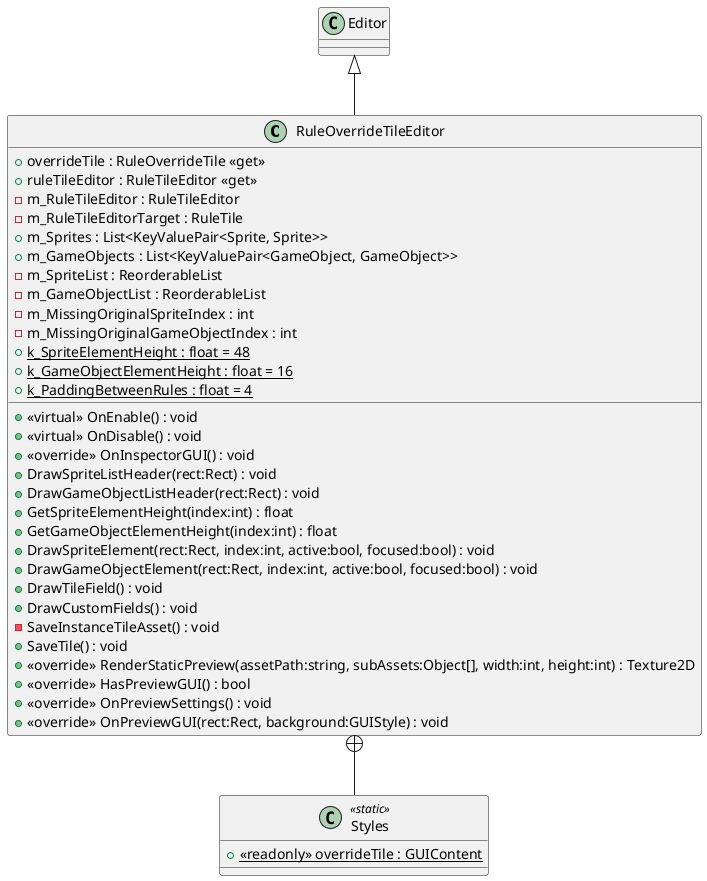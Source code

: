 @startuml
class RuleOverrideTileEditor {
    + overrideTile : RuleOverrideTile <<get>>
    + ruleTileEditor : RuleTileEditor <<get>>
    - m_RuleTileEditor : RuleTileEditor
    - m_RuleTileEditorTarget : RuleTile
    + m_Sprites : List<KeyValuePair<Sprite, Sprite>>
    + m_GameObjects : List<KeyValuePair<GameObject, GameObject>>
    - m_SpriteList : ReorderableList
    - m_GameObjectList : ReorderableList
    - m_MissingOriginalSpriteIndex : int
    - m_MissingOriginalGameObjectIndex : int
    + {static} k_SpriteElementHeight : float = 48
    + {static} k_GameObjectElementHeight : float = 16
    + {static} k_PaddingBetweenRules : float = 4
    + <<virtual>> OnEnable() : void
    + <<virtual>> OnDisable() : void
    + <<override>> OnInspectorGUI() : void
    + DrawSpriteListHeader(rect:Rect) : void
    + DrawGameObjectListHeader(rect:Rect) : void
    + GetSpriteElementHeight(index:int) : float
    + GetGameObjectElementHeight(index:int) : float
    + DrawSpriteElement(rect:Rect, index:int, active:bool, focused:bool) : void
    + DrawGameObjectElement(rect:Rect, index:int, active:bool, focused:bool) : void
    + DrawTileField() : void
    + DrawCustomFields() : void
    - SaveInstanceTileAsset() : void
    + SaveTile() : void
    + <<override>> RenderStaticPreview(assetPath:string, subAssets:Object[], width:int, height:int) : Texture2D
    + <<override>> HasPreviewGUI() : bool
    + <<override>> OnPreviewSettings() : void
    + <<override>> OnPreviewGUI(rect:Rect, background:GUIStyle) : void
}
class Styles <<static>> {
    + {static} <<readonly>> overrideTile : GUIContent
}
Editor <|-- RuleOverrideTileEditor
RuleOverrideTileEditor +-- Styles
@enduml
